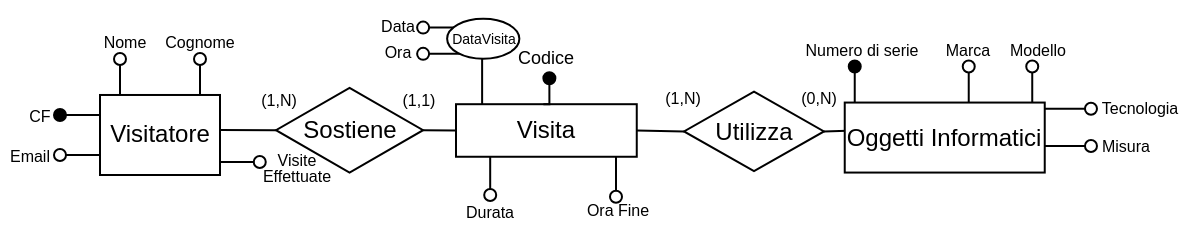 <mxfile version="24.2.5" type="device">
  <diagram id="FHB5dsRd4-pudnj3Haca" name="Pagina-1">
    <mxGraphModel dx="471" dy="275" grid="1" gridSize="10" guides="1" tooltips="1" connect="1" arrows="1" fold="1" page="1" pageScale="1" pageWidth="827" pageHeight="1169" math="0" shadow="0">
      <root>
        <mxCell id="0" />
        <mxCell id="1" parent="0" />
        <mxCell id="VbYMu8-JS8Zulu8OEEEb-21" value="&lt;font style=&quot;font-size: 8px;&quot;&gt;Ora&lt;/font&gt;" style="text;html=1;align=center;verticalAlign=middle;whiteSpace=wrap;rounded=1;strokeColor=none;glass=0;" parent="1" vertex="1">
          <mxGeometry x="315.56" y="282" width="50" height="15" as="geometry" />
        </mxCell>
        <mxCell id="VbYMu8-JS8Zulu8OEEEb-22" value="&lt;font style=&quot;font-size: 8px;&quot;&gt;Ora Fine&lt;/font&gt;" style="text;html=1;align=center;verticalAlign=middle;whiteSpace=wrap;rounded=1;strokeColor=none;glass=0;" parent="1" vertex="1">
          <mxGeometry x="430" y="359.75" width="42" height="19" as="geometry" />
        </mxCell>
        <mxCell id="VbYMu8-JS8Zulu8OEEEb-23" value="&lt;font style=&quot;font-size: 8px;&quot;&gt;Data&lt;/font&gt;" style="text;html=1;align=center;verticalAlign=middle;whiteSpace=wrap;rounded=1;strokeColor=none;glass=0;" parent="1" vertex="1">
          <mxGeometry x="315.56" y="269.44" width="50" height="15" as="geometry" />
        </mxCell>
        <mxCell id="VbYMu8-JS8Zulu8OEEEb-31" style="edgeStyle=orthogonalEdgeStyle;rounded=0;orthogonalLoop=1;jettySize=auto;html=1;exitX=0;exitY=0;exitDx=0;exitDy=0;endArrow=oval;endFill=0;" parent="1" edge="1">
          <mxGeometry relative="1" as="geometry">
            <mxPoint x="353.56" y="278.8" as="targetPoint" />
            <mxPoint x="372.94" y="278.8" as="sourcePoint" />
            <Array as="points" />
          </mxGeometry>
        </mxCell>
        <mxCell id="VbYMu8-JS8Zulu8OEEEb-32" style="edgeStyle=orthogonalEdgeStyle;rounded=0;orthogonalLoop=1;jettySize=auto;html=1;endArrow=oval;endFill=0;" parent="1" edge="1">
          <mxGeometry relative="1" as="geometry">
            <mxPoint x="353.56" y="291.92" as="targetPoint" />
            <mxPoint x="373.56" y="291.92" as="sourcePoint" />
            <Array as="points" />
          </mxGeometry>
        </mxCell>
        <mxCell id="VbYMu8-JS8Zulu8OEEEb-33" value="" style="endArrow=none;html=1;rounded=0;entryX=0.551;entryY=1.003;entryDx=0;entryDy=0;entryPerimeter=0;" parent="1" edge="1">
          <mxGeometry width="50" height="50" relative="1" as="geometry">
            <mxPoint x="383.06" y="317.54" as="sourcePoint" />
            <mxPoint x="383.06" y="294.48" as="targetPoint" />
          </mxGeometry>
        </mxCell>
        <mxCell id="VbYMu8-JS8Zulu8OEEEb-34" value="&lt;p style=&quot;line-height: 110%;&quot;&gt;&lt;font style=&quot;font-size: 7px;&quot;&gt;DataVisita&lt;/font&gt;&lt;/p&gt;" style="ellipse;whiteSpace=wrap;html=1;" parent="1" vertex="1">
          <mxGeometry x="365.56" y="274.42" width="36.12" height="20" as="geometry" />
        </mxCell>
        <mxCell id="VbYMu8-JS8Zulu8OEEEb-35" style="edgeStyle=orthogonalEdgeStyle;rounded=0;orthogonalLoop=1;jettySize=auto;html=1;exitX=1;exitY=0.5;exitDx=0;exitDy=0;endArrow=oval;endFill=0;" parent="1" edge="1">
          <mxGeometry relative="1" as="geometry">
            <mxPoint x="450.12" y="363.37" as="targetPoint" />
            <mxPoint x="450.0" y="343.385" as="sourcePoint" />
            <Array as="points">
              <mxPoint x="450.12" y="363.37" />
            </Array>
          </mxGeometry>
        </mxCell>
        <mxCell id="VbYMu8-JS8Zulu8OEEEb-36" value="&lt;font style=&quot;font-size: 8px;&quot;&gt;Durata&lt;/font&gt;" style="text;html=1;align=center;verticalAlign=middle;whiteSpace=wrap;rounded=1;strokeColor=none;glass=0;" parent="1" vertex="1">
          <mxGeometry x="362.31" y="361.75" width="50" height="17" as="geometry" />
        </mxCell>
        <mxCell id="VbYMu8-JS8Zulu8OEEEb-37" style="edgeStyle=orthogonalEdgeStyle;rounded=0;orthogonalLoop=1;jettySize=auto;html=1;exitX=1;exitY=0.5;exitDx=0;exitDy=0;endArrow=oval;endFill=0;" parent="1" edge="1">
          <mxGeometry relative="1" as="geometry">
            <mxPoint x="387.52" y="362.46" as="targetPoint" />
            <mxPoint x="387.11" y="342.04" as="sourcePoint" />
            <Array as="points">
              <mxPoint x="387.11" y="362.04" />
            </Array>
          </mxGeometry>
        </mxCell>
        <mxCell id="VbYMu8-JS8Zulu8OEEEb-38" value="&lt;span style=&quot;font-size: 8px;&quot;&gt;(1,N)&lt;/span&gt;" style="text;html=1;align=center;verticalAlign=middle;whiteSpace=wrap;rounded=1;strokeColor=none;glass=0;" parent="1" vertex="1">
          <mxGeometry x="270.0" y="310.79" width="22.5" height="6.75" as="geometry" />
        </mxCell>
        <mxCell id="VbYMu8-JS8Zulu8OEEEb-39" value="&lt;font style=&quot;font-size: 8px;&quot;&gt;(0,N)&lt;/font&gt;" style="text;html=1;align=center;verticalAlign=middle;whiteSpace=wrap;rounded=1;strokeColor=none;glass=0;" parent="1" vertex="1">
          <mxGeometry x="540" y="309.87" width="22.5" height="6.75" as="geometry" />
        </mxCell>
        <mxCell id="VbYMu8-JS8Zulu8OEEEb-40" value="" style="endArrow=none;html=1;rounded=0;exitX=0;exitY=0.5;exitDx=0;exitDy=0;entryX=1.001;entryY=0.437;entryDx=0;entryDy=0;entryPerimeter=0;" parent="1" source="VbYMu8-JS8Zulu8OEEEb-41" target="VbYMu8-JS8Zulu8OEEEb-52" edge="1">
          <mxGeometry width="50" height="50" relative="1" as="geometry">
            <mxPoint x="530.19" y="330.1" as="sourcePoint" />
            <mxPoint x="262" y="330.6" as="targetPoint" />
          </mxGeometry>
        </mxCell>
        <mxCell id="VbYMu8-JS8Zulu8OEEEb-41" value="Sostiene" style="shape=rhombus;perimeter=rhombusPerimeter;whiteSpace=wrap;html=1;align=center;" parent="1" vertex="1">
          <mxGeometry x="280" y="308.92" width="73.56" height="42.36" as="geometry" />
        </mxCell>
        <mxCell id="VbYMu8-JS8Zulu8OEEEb-42" value="" style="endArrow=none;html=1;rounded=0;entryX=1;entryY=0.5;entryDx=0;entryDy=0;exitX=0;exitY=0.5;exitDx=0;exitDy=0;" parent="1" source="VbYMu8-JS8Zulu8OEEEb-44" target="VbYMu8-JS8Zulu8OEEEb-41" edge="1">
          <mxGeometry width="50" height="50" relative="1" as="geometry">
            <mxPoint x="530.19" y="330.1" as="sourcePoint" />
            <mxPoint x="262" y="330.1" as="targetPoint" />
          </mxGeometry>
        </mxCell>
        <mxCell id="VbYMu8-JS8Zulu8OEEEb-43" value="" style="endArrow=none;html=1;rounded=0;entryX=1;entryY=0.5;entryDx=0;entryDy=0;exitX=0;exitY=0.5;exitDx=0;exitDy=0;" parent="1" source="VbYMu8-JS8Zulu8OEEEb-46" target="VbYMu8-JS8Zulu8OEEEb-44" edge="1">
          <mxGeometry width="50" height="50" relative="1" as="geometry">
            <mxPoint x="530.19" y="330.1" as="sourcePoint" />
            <mxPoint x="346" y="329.84" as="targetPoint" />
          </mxGeometry>
        </mxCell>
        <mxCell id="VbYMu8-JS8Zulu8OEEEb-44" value="Visita" style="whiteSpace=wrap;html=1;align=center;" parent="1" vertex="1">
          <mxGeometry x="370" y="317.1" width="90.38" height="26.28" as="geometry" />
        </mxCell>
        <mxCell id="VbYMu8-JS8Zulu8OEEEb-45" value="" style="endArrow=none;html=1;rounded=0;entryX=1;entryY=0.5;entryDx=0;entryDy=0;exitX=0;exitY=0.5;exitDx=0;exitDy=0;" parent="1" target="VbYMu8-JS8Zulu8OEEEb-46" edge="1">
          <mxGeometry width="50" height="50" relative="1" as="geometry">
            <mxPoint x="569.62" y="330.235" as="sourcePoint" />
            <mxPoint x="450" y="329.84" as="targetPoint" />
          </mxGeometry>
        </mxCell>
        <mxCell id="VbYMu8-JS8Zulu8OEEEb-46" value="Utilizza" style="shape=rhombus;perimeter=rhombusPerimeter;whiteSpace=wrap;html=1;align=center;" parent="1" vertex="1">
          <mxGeometry x="484" y="310.79" width="70" height="39.81" as="geometry" />
        </mxCell>
        <mxCell id="VbYMu8-JS8Zulu8OEEEb-47" value="&lt;span style=&quot;font-size: 8px;&quot;&gt;(1,1)&lt;/span&gt;" style="text;html=1;align=center;verticalAlign=middle;whiteSpace=wrap;rounded=1;strokeColor=none;glass=0;" parent="1" vertex="1">
          <mxGeometry x="340.0" y="310.79" width="22.5" height="6.75" as="geometry" />
        </mxCell>
        <mxCell id="VbYMu8-JS8Zulu8OEEEb-48" value="&lt;span style=&quot;font-size: 8px;&quot;&gt;(1,N)&lt;/span&gt;" style="text;html=1;align=center;verticalAlign=middle;whiteSpace=wrap;rounded=1;strokeColor=none;glass=0;" parent="1" vertex="1">
          <mxGeometry x="472.0" y="309.87" width="22.5" height="6.75" as="geometry" />
        </mxCell>
        <mxCell id="VbYMu8-JS8Zulu8OEEEb-49" style="edgeStyle=orthogonalEdgeStyle;rounded=0;orthogonalLoop=1;jettySize=auto;html=1;exitX=0.25;exitY=0;exitDx=0;exitDy=0;entryX=0.842;entryY=1.009;entryDx=0;entryDy=0;entryPerimeter=0;endArrow=oval;endFill=1;" parent="1" edge="1">
          <mxGeometry relative="1" as="geometry">
            <mxPoint x="413.69" y="317.1" as="sourcePoint" />
            <mxPoint x="416.69" y="304.1" as="targetPoint" />
          </mxGeometry>
        </mxCell>
        <mxCell id="VbYMu8-JS8Zulu8OEEEb-50" value="&lt;font style=&quot;font-size: 9px;&quot;&gt;Codice&lt;/font&gt;" style="text;html=1;align=center;verticalAlign=middle;whiteSpace=wrap;rounded=0;" parent="1" vertex="1">
          <mxGeometry x="395.19" y="284.441" width="40" height="17.314" as="geometry" />
        </mxCell>
        <mxCell id="VbYMu8-JS8Zulu8OEEEb-51" style="edgeStyle=orthogonalEdgeStyle;rounded=0;orthogonalLoop=1;jettySize=auto;html=1;exitX=0;exitY=0.5;exitDx=0;exitDy=0;endArrow=oval;endFill=0;" parent="1" edge="1">
          <mxGeometry relative="1" as="geometry">
            <mxPoint x="172" y="342.49" as="targetPoint" />
            <mxPoint x="192" y="339.605" as="sourcePoint" />
            <Array as="points">
              <mxPoint x="192" y="342.49" />
            </Array>
          </mxGeometry>
        </mxCell>
        <mxCell id="VbYMu8-JS8Zulu8OEEEb-52" value="Visitatore" style="whiteSpace=wrap;html=1;align=center;" parent="1" vertex="1">
          <mxGeometry x="192" y="312.49" width="60" height="40.01" as="geometry" />
        </mxCell>
        <mxCell id="VbYMu8-JS8Zulu8OEEEb-53" value="&lt;font style=&quot;font-size: 8px;&quot;&gt;Nome&lt;/font&gt;" style="text;html=1;align=center;verticalAlign=middle;whiteSpace=wrap;rounded=0;" parent="1" vertex="1">
          <mxGeometry x="192" y="280" width="25" height="10" as="geometry" />
        </mxCell>
        <mxCell id="VbYMu8-JS8Zulu8OEEEb-54" value="&lt;font style=&quot;font-size: 8px;&quot;&gt;Cognome&lt;/font&gt;" style="text;html=1;align=center;verticalAlign=middle;whiteSpace=wrap;rounded=0;" parent="1" vertex="1">
          <mxGeometry x="212" y="270" width="60" height="30" as="geometry" />
        </mxCell>
        <mxCell id="VbYMu8-JS8Zulu8OEEEb-57" style="edgeStyle=orthogonalEdgeStyle;rounded=0;orthogonalLoop=1;jettySize=auto;html=1;exitX=0.5;exitY=1;exitDx=0;exitDy=0;" parent="1" edge="1">
          <mxGeometry relative="1" as="geometry">
            <mxPoint x="683.99" y="294.5" as="sourcePoint" />
            <mxPoint x="683.99" y="294.5" as="targetPoint" />
          </mxGeometry>
        </mxCell>
        <mxCell id="VbYMu8-JS8Zulu8OEEEb-58" value="&lt;font style=&quot;font-size: 8px;&quot;&gt;CF&lt;/font&gt;" style="text;html=1;align=center;verticalAlign=middle;whiteSpace=wrap;rounded=0;" parent="1" vertex="1">
          <mxGeometry x="152" y="316.87" width="20" height="10" as="geometry" />
        </mxCell>
        <mxCell id="VbYMu8-JS8Zulu8OEEEb-59" style="edgeStyle=orthogonalEdgeStyle;rounded=0;orthogonalLoop=1;jettySize=auto;html=1;exitX=0;exitY=0;exitDx=0;exitDy=0;endArrow=oval;endFill=0;" parent="1" edge="1">
          <mxGeometry relative="1" as="geometry">
            <mxPoint x="202" y="294.49" as="targetPoint" />
            <mxPoint x="202" y="312.49" as="sourcePoint" />
            <Array as="points" />
          </mxGeometry>
        </mxCell>
        <mxCell id="VbYMu8-JS8Zulu8OEEEb-60" style="edgeStyle=orthogonalEdgeStyle;rounded=0;orthogonalLoop=1;jettySize=auto;html=1;exitX=0;exitY=0;exitDx=0;exitDy=0;endArrow=oval;endFill=0;" parent="1" edge="1">
          <mxGeometry relative="1" as="geometry">
            <mxPoint x="242" y="294.49" as="targetPoint" />
            <mxPoint x="242" y="312.49" as="sourcePoint" />
            <Array as="points" />
          </mxGeometry>
        </mxCell>
        <mxCell id="VbYMu8-JS8Zulu8OEEEb-61" value="&lt;font style=&quot;font-size: 8px;&quot;&gt;Email&lt;/font&gt;" style="text;html=1;align=center;verticalAlign=middle;whiteSpace=wrap;rounded=0;" parent="1" vertex="1">
          <mxGeometry x="142" y="338.49" width="30" height="7" as="geometry" />
        </mxCell>
        <mxCell id="VbYMu8-JS8Zulu8OEEEb-62" style="edgeStyle=orthogonalEdgeStyle;rounded=0;orthogonalLoop=1;jettySize=auto;html=1;exitX=0;exitY=0.25;exitDx=0;exitDy=0;endArrow=oval;endFill=1;" parent="1" source="VbYMu8-JS8Zulu8OEEEb-52" edge="1">
          <mxGeometry relative="1" as="geometry">
            <mxPoint x="172" y="322.49" as="targetPoint" />
            <mxPoint x="127" y="301.25" as="sourcePoint" />
            <Array as="points" />
          </mxGeometry>
        </mxCell>
        <mxCell id="VbYMu8-JS8Zulu8OEEEb-63" style="edgeStyle=orthogonalEdgeStyle;rounded=0;orthogonalLoop=1;jettySize=auto;html=1;exitX=1;exitY=0.5;exitDx=0;exitDy=0;endArrow=oval;endFill=0;" parent="1" edge="1">
          <mxGeometry relative="1" as="geometry">
            <mxPoint x="271.88" y="345.99" as="targetPoint" />
            <mxPoint x="252" y="345.99" as="sourcePoint" />
            <Array as="points">
              <mxPoint x="266.88" y="345.99" />
            </Array>
          </mxGeometry>
        </mxCell>
        <mxCell id="VbYMu8-JS8Zulu8OEEEb-64" value="&lt;font style=&quot;font-size: 8px;&quot;&gt;Visite&lt;/font&gt;&lt;div style=&quot;line-height: 30%;&quot;&gt;&lt;font style=&quot;font-size: 8px;&quot;&gt;E&lt;/font&gt;&lt;span style=&quot;font-size: 8px; background-color: initial;&quot;&gt;ffettuate&lt;/span&gt;&lt;/div&gt;" style="text;html=1;align=center;verticalAlign=middle;whiteSpace=wrap;rounded=1;strokeColor=none;" parent="1" vertex="1">
          <mxGeometry x="272" y="335.49" width="37" height="21" as="geometry" />
        </mxCell>
        <mxCell id="VbYMu8-JS8Zulu8OEEEb-8" style="edgeStyle=orthogonalEdgeStyle;rounded=0;orthogonalLoop=1;jettySize=auto;html=1;exitX=0.5;exitY=1;exitDx=0;exitDy=0;" parent="1" edge="1">
          <mxGeometry relative="1" as="geometry">
            <mxPoint x="701.99" y="293.59" as="sourcePoint" />
            <mxPoint x="701.99" y="293.59" as="targetPoint" />
          </mxGeometry>
        </mxCell>
        <mxCell id="VbYMu8-JS8Zulu8OEEEb-16" value="Oggetti Informatici" style="whiteSpace=wrap;html=1;align=center;" parent="1" vertex="1">
          <mxGeometry x="564.37" y="316.28" width="100" height="35" as="geometry" />
        </mxCell>
        <mxCell id="VbYMu8-JS8Zulu8OEEEb-18" value="&lt;font style=&quot;font-size: 8px;&quot;&gt;Misura&lt;/font&gt;" style="text;html=1;align=center;verticalAlign=middle;whiteSpace=wrap;rounded=1;strokeColor=none;" parent="1" vertex="1">
          <mxGeometry x="680.49" y="326.03" width="50" height="21" as="geometry" />
        </mxCell>
        <mxCell id="VbYMu8-JS8Zulu8OEEEb-19" value="&lt;font style=&quot;font-size: 8px;&quot;&gt;Modello&lt;/font&gt;" style="text;html=1;align=center;verticalAlign=middle;whiteSpace=wrap;rounded=1;strokeColor=none;" parent="1" vertex="1">
          <mxGeometry x="640.62" y="278.79" width="40" height="20" as="geometry" />
        </mxCell>
        <mxCell id="VbYMu8-JS8Zulu8OEEEb-20" value="&lt;font style=&quot;font-size: 8px;&quot;&gt;Marca&lt;/font&gt;" style="text;html=1;align=center;verticalAlign=middle;whiteSpace=wrap;rounded=1;strokeColor=none;glass=0;" parent="1" vertex="1">
          <mxGeometry x="601.25" y="281.29" width="50" height="15" as="geometry" />
        </mxCell>
        <mxCell id="VbYMu8-JS8Zulu8OEEEb-24" style="edgeStyle=orthogonalEdgeStyle;rounded=0;orthogonalLoop=1;jettySize=auto;html=1;exitX=0;exitY=0;exitDx=0;exitDy=0;endArrow=oval;endFill=1;" parent="1" edge="1">
          <mxGeometry relative="1" as="geometry">
            <mxPoint x="569.37" y="298.28" as="targetPoint" />
            <mxPoint x="569.37" y="316.28" as="sourcePoint" />
            <Array as="points" />
          </mxGeometry>
        </mxCell>
        <mxCell id="VbYMu8-JS8Zulu8OEEEb-25" value="&lt;font style=&quot;font-size: 8px;&quot;&gt;Numero di serie&lt;/font&gt;" style="text;html=1;align=center;verticalAlign=middle;whiteSpace=wrap;rounded=1;strokeColor=none;glass=0;" parent="1" vertex="1">
          <mxGeometry x="540" y="285.04" width="65.62" height="7.5" as="geometry" />
        </mxCell>
        <mxCell id="VbYMu8-JS8Zulu8OEEEb-26" style="edgeStyle=orthogonalEdgeStyle;rounded=0;orthogonalLoop=1;jettySize=auto;html=1;exitX=0;exitY=0;exitDx=0;exitDy=0;endArrow=oval;endFill=0;" parent="1" edge="1">
          <mxGeometry relative="1" as="geometry">
            <mxPoint x="626.37" y="298.28" as="targetPoint" />
            <mxPoint x="626.37" y="316.28" as="sourcePoint" />
            <Array as="points" />
          </mxGeometry>
        </mxCell>
        <mxCell id="VbYMu8-JS8Zulu8OEEEb-27" style="edgeStyle=orthogonalEdgeStyle;rounded=0;orthogonalLoop=1;jettySize=auto;html=1;exitX=0;exitY=0;exitDx=0;exitDy=0;endArrow=oval;endFill=0;" parent="1" edge="1">
          <mxGeometry relative="1" as="geometry">
            <mxPoint x="658.12" y="298.28" as="targetPoint" />
            <mxPoint x="658.12" y="316.28" as="sourcePoint" />
            <Array as="points" />
          </mxGeometry>
        </mxCell>
        <mxCell id="VbYMu8-JS8Zulu8OEEEb-28" style="edgeStyle=orthogonalEdgeStyle;rounded=0;orthogonalLoop=1;jettySize=auto;html=1;exitX=1;exitY=0.5;exitDx=0;exitDy=0;endArrow=oval;endFill=0;" parent="1" edge="1">
          <mxGeometry relative="1" as="geometry">
            <mxPoint x="664.37" y="338.03" as="sourcePoint" />
            <mxPoint x="687.49" y="338.03" as="targetPoint" />
          </mxGeometry>
        </mxCell>
        <mxCell id="VbYMu8-JS8Zulu8OEEEb-29" style="edgeStyle=orthogonalEdgeStyle;rounded=0;orthogonalLoop=1;jettySize=auto;html=1;exitX=1;exitY=0.5;exitDx=0;exitDy=0;endArrow=oval;endFill=0;" parent="1" edge="1">
          <mxGeometry relative="1" as="geometry">
            <mxPoint x="664.37" y="319.41" as="sourcePoint" />
            <mxPoint x="687.49" y="319.41" as="targetPoint" />
          </mxGeometry>
        </mxCell>
        <mxCell id="VbYMu8-JS8Zulu8OEEEb-30" value="&lt;font style=&quot;font-size: 8px;&quot;&gt;Tecnologia&lt;/font&gt;" style="text;html=1;align=center;verticalAlign=middle;whiteSpace=wrap;rounded=1;strokeColor=none;" parent="1" vertex="1">
          <mxGeometry x="689.37" y="308.41" width="46" height="19" as="geometry" />
        </mxCell>
      </root>
    </mxGraphModel>
  </diagram>
</mxfile>
